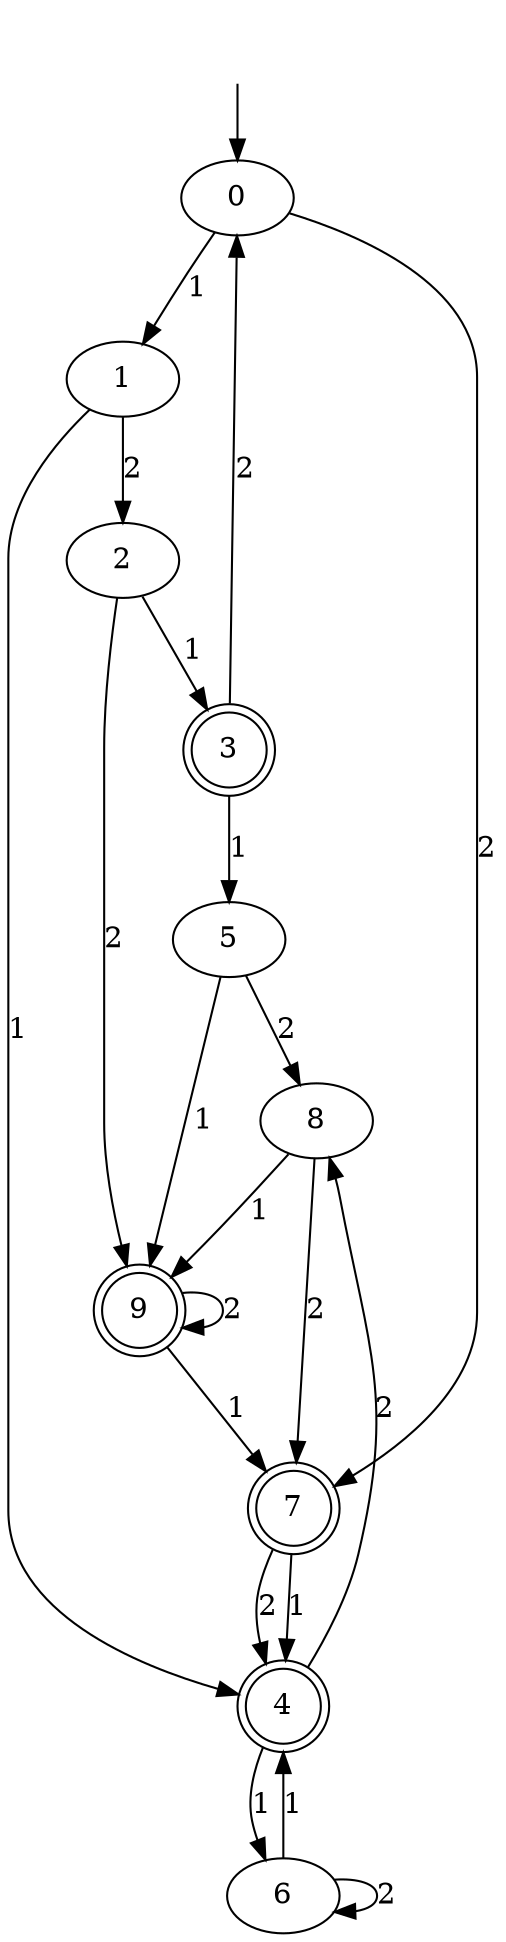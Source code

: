 digraph dfa_size_10_inputs_2_3 {
0 [label=0];
1 [label=1];
2 [label=2];
3 [label=3, shape=doublecircle];
4 [label=4, shape=doublecircle];
5 [label=5];
6 [label=6];
7 [label=7, shape=doublecircle];
8 [label=8];
9 [label=9, shape=doublecircle];
0 -> 1  [label=1];
0 -> 7  [label=2];
1 -> 4  [label=1];
1 -> 2  [label=2];
2 -> 3  [label=1];
2 -> 9  [label=2];
3 -> 5  [label=1];
3 -> 0  [label=2];
4 -> 6  [label=1];
4 -> 8  [label=2];
5 -> 9  [label=1];
5 -> 8  [label=2];
6 -> 4  [label=1];
6 -> 6  [label=2];
7 -> 4  [label=1];
7 -> 4  [label=2];
8 -> 9  [label=1];
8 -> 7  [label=2];
9 -> 7  [label=1];
9 -> 9  [label=2];
__start0 [label="", shape=none];
__start0 -> 0  [label=""];
}
